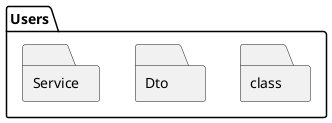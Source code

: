 @startuml


folder "Users" {
    folder "class" {
    }
    folder "Dto" {
    }
    folder "Service" {
    }
}

@enduml